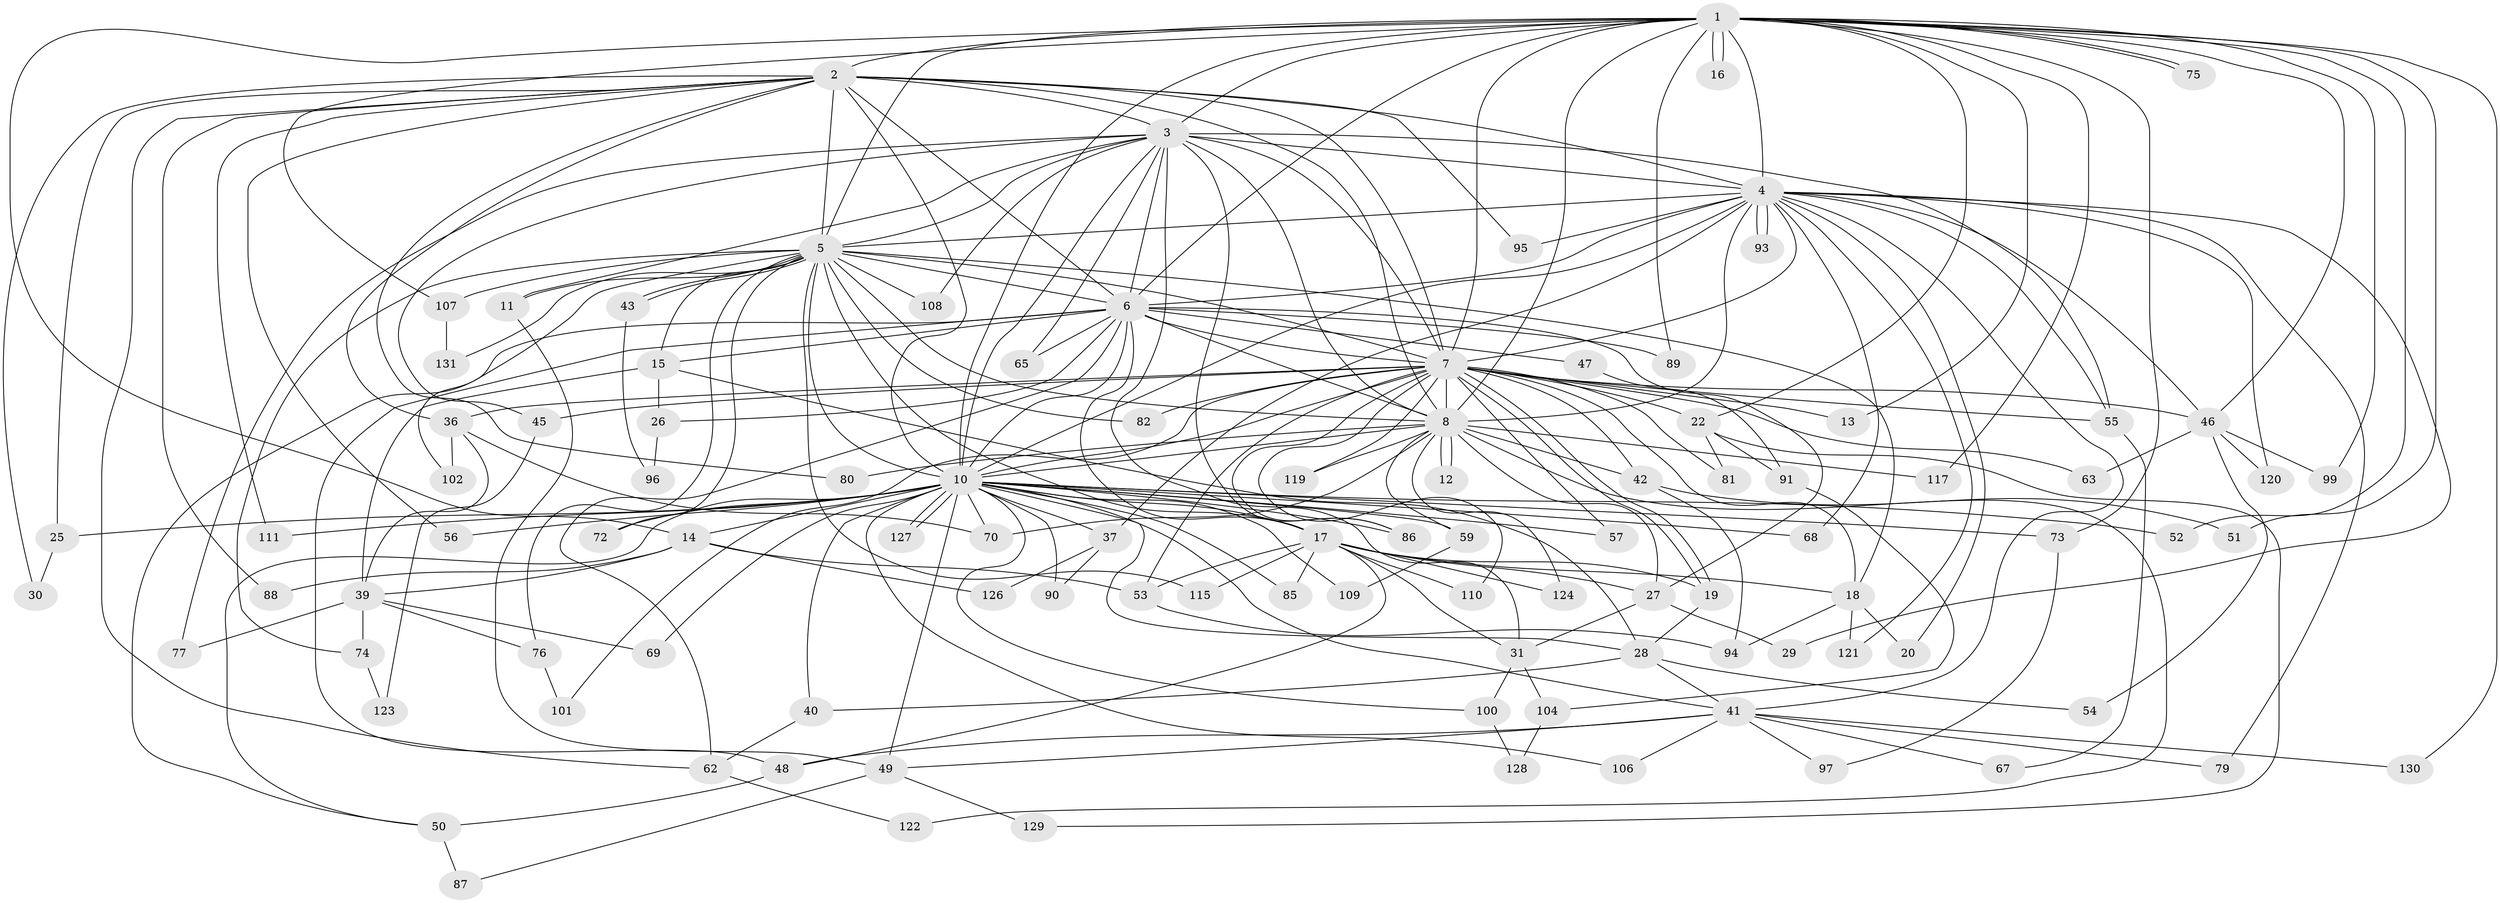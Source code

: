 // Generated by graph-tools (version 1.1) at 2025/51/02/27/25 19:51:48]
// undirected, 102 vertices, 239 edges
graph export_dot {
graph [start="1"]
  node [color=gray90,style=filled];
  1 [super="+34"];
  2 [super="+61"];
  3 [super="+116"];
  4 [super="+60"];
  5 [super="+64"];
  6 [super="+21"];
  7 [super="+9"];
  8 [super="+23"];
  10 [super="+35"];
  11;
  12;
  13;
  14 [super="+92"];
  15;
  16;
  17 [super="+24"];
  18 [super="+32"];
  19 [super="+66"];
  20;
  22 [super="+98"];
  25;
  26;
  27 [super="+103"];
  28 [super="+33"];
  29;
  30;
  31 [super="+38"];
  36;
  37 [super="+125"];
  39 [super="+58"];
  40;
  41 [super="+118"];
  42 [super="+44"];
  43;
  45;
  46 [super="+83"];
  47;
  48 [super="+112"];
  49 [super="+84"];
  50 [super="+71"];
  51;
  52;
  53 [super="+114"];
  54;
  55 [super="+113"];
  56;
  57;
  59;
  62 [super="+105"];
  63;
  65;
  67;
  68;
  69;
  70 [super="+78"];
  72;
  73;
  74;
  75;
  76;
  77;
  79;
  80;
  81;
  82;
  85;
  86 [super="+132"];
  87;
  88;
  89;
  90;
  91;
  93;
  94;
  95;
  96;
  97;
  99;
  100;
  101;
  102;
  104;
  106;
  107;
  108;
  109;
  110;
  111;
  115;
  117;
  119;
  120;
  121;
  122;
  123;
  124;
  126;
  127;
  128;
  129;
  130;
  131;
  1 -- 2;
  1 -- 3;
  1 -- 4 [weight=2];
  1 -- 5;
  1 -- 6;
  1 -- 7 [weight=3];
  1 -- 8;
  1 -- 10 [weight=2];
  1 -- 13;
  1 -- 14;
  1 -- 16;
  1 -- 16;
  1 -- 22 [weight=2];
  1 -- 46;
  1 -- 51;
  1 -- 52;
  1 -- 73;
  1 -- 75;
  1 -- 75;
  1 -- 89;
  1 -- 99;
  1 -- 117;
  1 -- 130;
  1 -- 107;
  2 -- 3 [weight=2];
  2 -- 4;
  2 -- 5;
  2 -- 6 [weight=2];
  2 -- 7 [weight=2];
  2 -- 8;
  2 -- 10;
  2 -- 25;
  2 -- 30;
  2 -- 36;
  2 -- 56;
  2 -- 80;
  2 -- 88;
  2 -- 95;
  2 -- 111;
  2 -- 62;
  3 -- 4;
  3 -- 5;
  3 -- 6;
  3 -- 7 [weight=2];
  3 -- 8;
  3 -- 10;
  3 -- 11;
  3 -- 31;
  3 -- 45;
  3 -- 65;
  3 -- 77;
  3 -- 86;
  3 -- 108;
  3 -- 55;
  4 -- 5;
  4 -- 6;
  4 -- 7 [weight=2];
  4 -- 8;
  4 -- 10;
  4 -- 20;
  4 -- 29;
  4 -- 37 [weight=2];
  4 -- 41;
  4 -- 55;
  4 -- 68;
  4 -- 79;
  4 -- 93;
  4 -- 93;
  4 -- 95;
  4 -- 120;
  4 -- 121;
  4 -- 46;
  5 -- 6;
  5 -- 7 [weight=2];
  5 -- 8;
  5 -- 10;
  5 -- 11;
  5 -- 15 [weight=2];
  5 -- 17;
  5 -- 18;
  5 -- 43;
  5 -- 43;
  5 -- 72;
  5 -- 74;
  5 -- 76;
  5 -- 82;
  5 -- 102;
  5 -- 107;
  5 -- 108;
  5 -- 115;
  5 -- 131;
  6 -- 7 [weight=3];
  6 -- 8;
  6 -- 10;
  6 -- 15;
  6 -- 26;
  6 -- 27;
  6 -- 47 [weight=2];
  6 -- 62;
  6 -- 65;
  6 -- 89;
  6 -- 17;
  6 -- 50;
  6 -- 48;
  7 -- 8 [weight=2];
  7 -- 10 [weight=2];
  7 -- 19;
  7 -- 19;
  7 -- 22;
  7 -- 36;
  7 -- 42 [weight=2];
  7 -- 46;
  7 -- 55;
  7 -- 81;
  7 -- 82;
  7 -- 86;
  7 -- 101;
  7 -- 119;
  7 -- 45;
  7 -- 13;
  7 -- 110;
  7 -- 53;
  7 -- 57;
  7 -- 63;
  7 -- 18;
  8 -- 10;
  8 -- 12;
  8 -- 12;
  8 -- 42;
  8 -- 70;
  8 -- 80;
  8 -- 117;
  8 -- 119;
  8 -- 122;
  8 -- 59;
  8 -- 124;
  8 -- 27;
  10 -- 14;
  10 -- 17;
  10 -- 25;
  10 -- 28;
  10 -- 37;
  10 -- 40;
  10 -- 49;
  10 -- 52;
  10 -- 57;
  10 -- 59;
  10 -- 68;
  10 -- 69;
  10 -- 72;
  10 -- 73;
  10 -- 85;
  10 -- 90;
  10 -- 100;
  10 -- 106;
  10 -- 109;
  10 -- 111;
  10 -- 127;
  10 -- 127;
  10 -- 56;
  10 -- 41;
  10 -- 86;
  10 -- 50;
  10 -- 70;
  11 -- 49;
  14 -- 39;
  14 -- 88;
  14 -- 126;
  14 -- 53;
  15 -- 26;
  15 -- 28;
  15 -- 39;
  17 -- 18;
  17 -- 27;
  17 -- 31;
  17 -- 48;
  17 -- 53;
  17 -- 85;
  17 -- 110;
  17 -- 115;
  17 -- 124;
  17 -- 19;
  18 -- 20;
  18 -- 94;
  18 -- 121;
  19 -- 28;
  22 -- 81;
  22 -- 91;
  22 -- 129;
  25 -- 30;
  26 -- 96;
  27 -- 29;
  27 -- 31;
  28 -- 54;
  28 -- 40;
  28 -- 41;
  31 -- 104;
  31 -- 100;
  36 -- 39;
  36 -- 70;
  36 -- 102;
  37 -- 90;
  37 -- 126;
  39 -- 74;
  39 -- 76;
  39 -- 77;
  39 -- 69;
  40 -- 62;
  41 -- 48;
  41 -- 67;
  41 -- 79;
  41 -- 97;
  41 -- 106;
  41 -- 130;
  41 -- 49;
  42 -- 94;
  42 -- 51;
  43 -- 96;
  45 -- 123;
  46 -- 54;
  46 -- 63;
  46 -- 99;
  46 -- 120;
  47 -- 91;
  48 -- 50;
  49 -- 129;
  49 -- 87;
  50 -- 87;
  53 -- 94;
  55 -- 67;
  59 -- 109;
  62 -- 122;
  73 -- 97;
  74 -- 123;
  76 -- 101;
  91 -- 104;
  100 -- 128;
  104 -- 128;
  107 -- 131;
}
